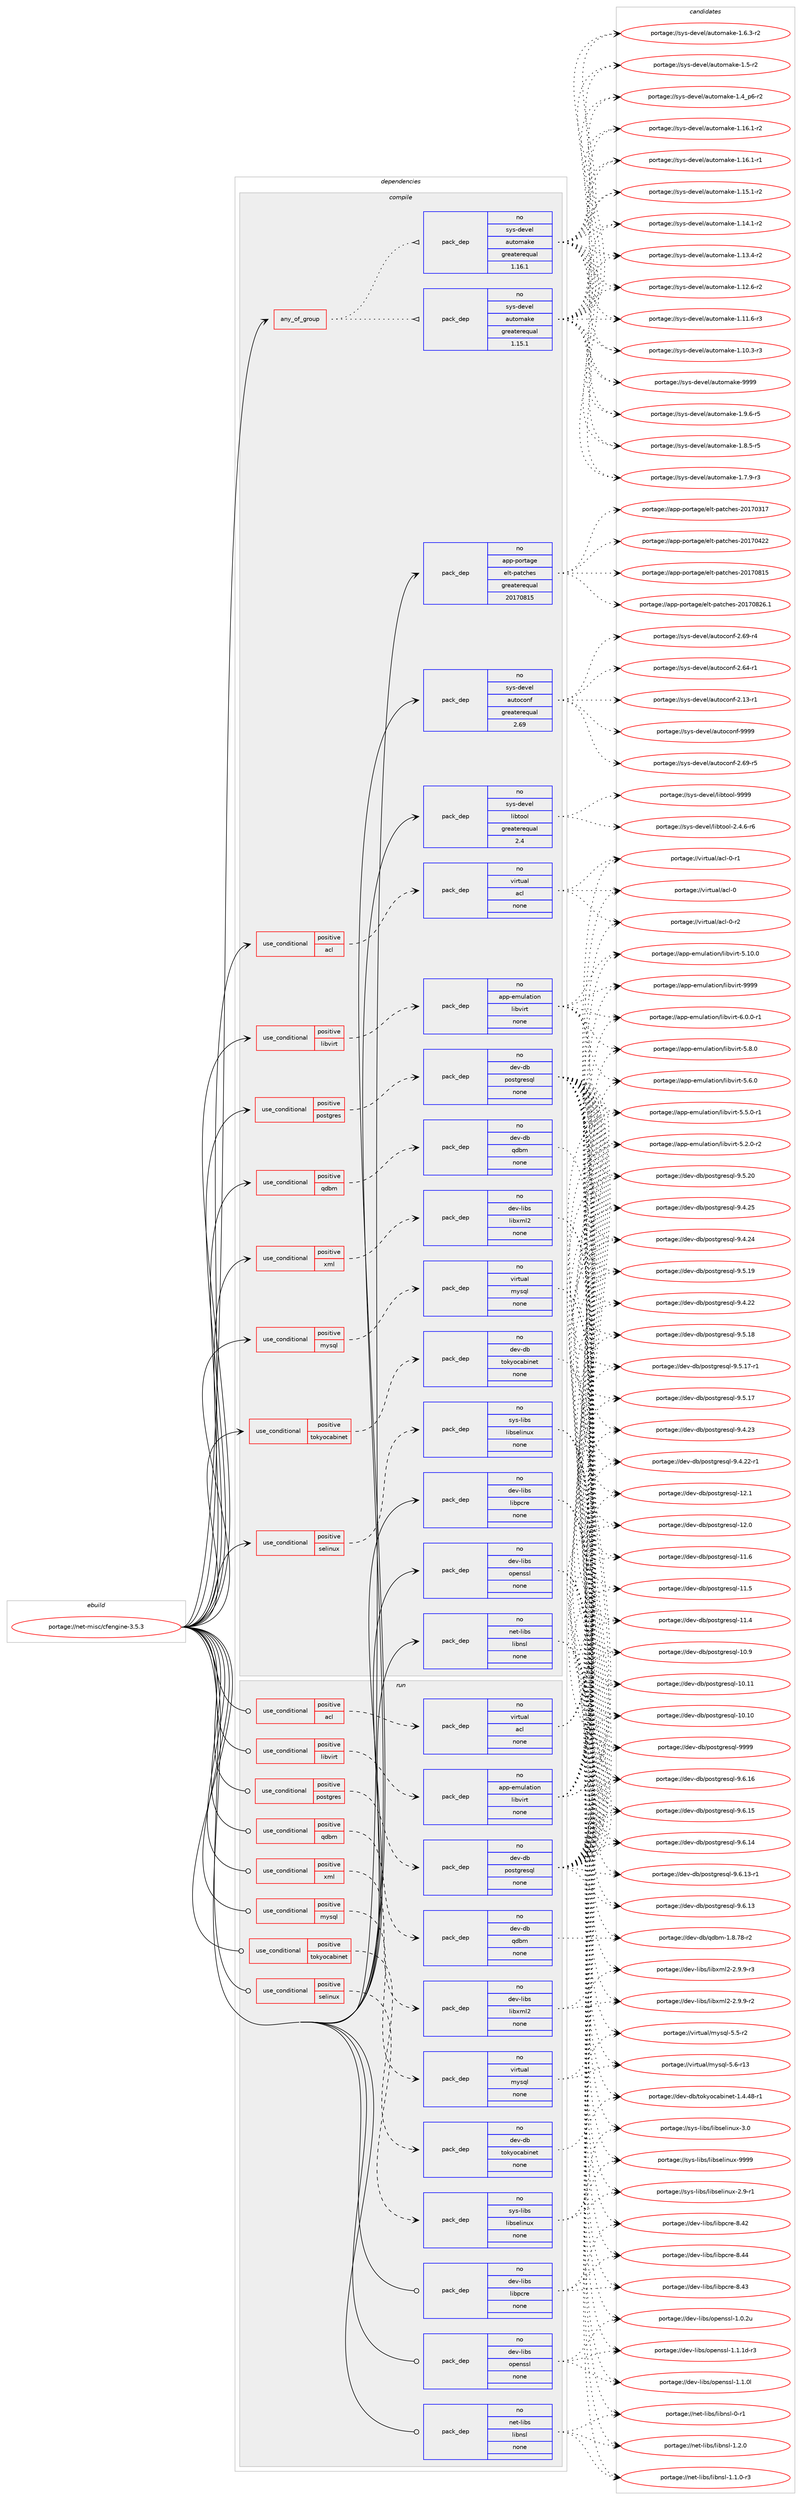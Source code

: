 digraph prolog {

# *************
# Graph options
# *************

newrank=true;
concentrate=true;
compound=true;
graph [rankdir=LR,fontname=Helvetica,fontsize=10,ranksep=1.5];#, ranksep=2.5, nodesep=0.2];
edge  [arrowhead=vee];
node  [fontname=Helvetica,fontsize=10];

# **********
# The ebuild
# **********

subgraph cluster_leftcol {
color=gray;
rank=same;
label=<<i>ebuild</i>>;
id [label="portage://net-misc/cfengine-3.5.3", color=red, width=4, href="../net-misc/cfengine-3.5.3.svg"];
}

# ****************
# The dependencies
# ****************

subgraph cluster_midcol {
color=gray;
label=<<i>dependencies</i>>;
subgraph cluster_compile {
fillcolor="#eeeeee";
style=filled;
label=<<i>compile</i>>;
subgraph any2000 {
dependency127201 [label=<<TABLE BORDER="0" CELLBORDER="1" CELLSPACING="0" CELLPADDING="4"><TR><TD CELLPADDING="10">any_of_group</TD></TR></TABLE>>, shape=none, color=red];subgraph pack98516 {
dependency127202 [label=<<TABLE BORDER="0" CELLBORDER="1" CELLSPACING="0" CELLPADDING="4" WIDTH="220"><TR><TD ROWSPAN="6" CELLPADDING="30">pack_dep</TD></TR><TR><TD WIDTH="110">no</TD></TR><TR><TD>sys-devel</TD></TR><TR><TD>automake</TD></TR><TR><TD>greaterequal</TD></TR><TR><TD>1.16.1</TD></TR></TABLE>>, shape=none, color=blue];
}
dependency127201:e -> dependency127202:w [weight=20,style="dotted",arrowhead="oinv"];
subgraph pack98517 {
dependency127203 [label=<<TABLE BORDER="0" CELLBORDER="1" CELLSPACING="0" CELLPADDING="4" WIDTH="220"><TR><TD ROWSPAN="6" CELLPADDING="30">pack_dep</TD></TR><TR><TD WIDTH="110">no</TD></TR><TR><TD>sys-devel</TD></TR><TR><TD>automake</TD></TR><TR><TD>greaterequal</TD></TR><TR><TD>1.15.1</TD></TR></TABLE>>, shape=none, color=blue];
}
dependency127201:e -> dependency127203:w [weight=20,style="dotted",arrowhead="oinv"];
}
id:e -> dependency127201:w [weight=20,style="solid",arrowhead="vee"];
subgraph cond26547 {
dependency127204 [label=<<TABLE BORDER="0" CELLBORDER="1" CELLSPACING="0" CELLPADDING="4"><TR><TD ROWSPAN="3" CELLPADDING="10">use_conditional</TD></TR><TR><TD>positive</TD></TR><TR><TD>acl</TD></TR></TABLE>>, shape=none, color=red];
subgraph pack98518 {
dependency127205 [label=<<TABLE BORDER="0" CELLBORDER="1" CELLSPACING="0" CELLPADDING="4" WIDTH="220"><TR><TD ROWSPAN="6" CELLPADDING="30">pack_dep</TD></TR><TR><TD WIDTH="110">no</TD></TR><TR><TD>virtual</TD></TR><TR><TD>acl</TD></TR><TR><TD>none</TD></TR><TR><TD></TD></TR></TABLE>>, shape=none, color=blue];
}
dependency127204:e -> dependency127205:w [weight=20,style="dashed",arrowhead="vee"];
}
id:e -> dependency127204:w [weight=20,style="solid",arrowhead="vee"];
subgraph cond26548 {
dependency127206 [label=<<TABLE BORDER="0" CELLBORDER="1" CELLSPACING="0" CELLPADDING="4"><TR><TD ROWSPAN="3" CELLPADDING="10">use_conditional</TD></TR><TR><TD>positive</TD></TR><TR><TD>libvirt</TD></TR></TABLE>>, shape=none, color=red];
subgraph pack98519 {
dependency127207 [label=<<TABLE BORDER="0" CELLBORDER="1" CELLSPACING="0" CELLPADDING="4" WIDTH="220"><TR><TD ROWSPAN="6" CELLPADDING="30">pack_dep</TD></TR><TR><TD WIDTH="110">no</TD></TR><TR><TD>app-emulation</TD></TR><TR><TD>libvirt</TD></TR><TR><TD>none</TD></TR><TR><TD></TD></TR></TABLE>>, shape=none, color=blue];
}
dependency127206:e -> dependency127207:w [weight=20,style="dashed",arrowhead="vee"];
}
id:e -> dependency127206:w [weight=20,style="solid",arrowhead="vee"];
subgraph cond26549 {
dependency127208 [label=<<TABLE BORDER="0" CELLBORDER="1" CELLSPACING="0" CELLPADDING="4"><TR><TD ROWSPAN="3" CELLPADDING="10">use_conditional</TD></TR><TR><TD>positive</TD></TR><TR><TD>mysql</TD></TR></TABLE>>, shape=none, color=red];
subgraph pack98520 {
dependency127209 [label=<<TABLE BORDER="0" CELLBORDER="1" CELLSPACING="0" CELLPADDING="4" WIDTH="220"><TR><TD ROWSPAN="6" CELLPADDING="30">pack_dep</TD></TR><TR><TD WIDTH="110">no</TD></TR><TR><TD>virtual</TD></TR><TR><TD>mysql</TD></TR><TR><TD>none</TD></TR><TR><TD></TD></TR></TABLE>>, shape=none, color=blue];
}
dependency127208:e -> dependency127209:w [weight=20,style="dashed",arrowhead="vee"];
}
id:e -> dependency127208:w [weight=20,style="solid",arrowhead="vee"];
subgraph cond26550 {
dependency127210 [label=<<TABLE BORDER="0" CELLBORDER="1" CELLSPACING="0" CELLPADDING="4"><TR><TD ROWSPAN="3" CELLPADDING="10">use_conditional</TD></TR><TR><TD>positive</TD></TR><TR><TD>postgres</TD></TR></TABLE>>, shape=none, color=red];
subgraph pack98521 {
dependency127211 [label=<<TABLE BORDER="0" CELLBORDER="1" CELLSPACING="0" CELLPADDING="4" WIDTH="220"><TR><TD ROWSPAN="6" CELLPADDING="30">pack_dep</TD></TR><TR><TD WIDTH="110">no</TD></TR><TR><TD>dev-db</TD></TR><TR><TD>postgresql</TD></TR><TR><TD>none</TD></TR><TR><TD></TD></TR></TABLE>>, shape=none, color=blue];
}
dependency127210:e -> dependency127211:w [weight=20,style="dashed",arrowhead="vee"];
}
id:e -> dependency127210:w [weight=20,style="solid",arrowhead="vee"];
subgraph cond26551 {
dependency127212 [label=<<TABLE BORDER="0" CELLBORDER="1" CELLSPACING="0" CELLPADDING="4"><TR><TD ROWSPAN="3" CELLPADDING="10">use_conditional</TD></TR><TR><TD>positive</TD></TR><TR><TD>qdbm</TD></TR></TABLE>>, shape=none, color=red];
subgraph pack98522 {
dependency127213 [label=<<TABLE BORDER="0" CELLBORDER="1" CELLSPACING="0" CELLPADDING="4" WIDTH="220"><TR><TD ROWSPAN="6" CELLPADDING="30">pack_dep</TD></TR><TR><TD WIDTH="110">no</TD></TR><TR><TD>dev-db</TD></TR><TR><TD>qdbm</TD></TR><TR><TD>none</TD></TR><TR><TD></TD></TR></TABLE>>, shape=none, color=blue];
}
dependency127212:e -> dependency127213:w [weight=20,style="dashed",arrowhead="vee"];
}
id:e -> dependency127212:w [weight=20,style="solid",arrowhead="vee"];
subgraph cond26552 {
dependency127214 [label=<<TABLE BORDER="0" CELLBORDER="1" CELLSPACING="0" CELLPADDING="4"><TR><TD ROWSPAN="3" CELLPADDING="10">use_conditional</TD></TR><TR><TD>positive</TD></TR><TR><TD>selinux</TD></TR></TABLE>>, shape=none, color=red];
subgraph pack98523 {
dependency127215 [label=<<TABLE BORDER="0" CELLBORDER="1" CELLSPACING="0" CELLPADDING="4" WIDTH="220"><TR><TD ROWSPAN="6" CELLPADDING="30">pack_dep</TD></TR><TR><TD WIDTH="110">no</TD></TR><TR><TD>sys-libs</TD></TR><TR><TD>libselinux</TD></TR><TR><TD>none</TD></TR><TR><TD></TD></TR></TABLE>>, shape=none, color=blue];
}
dependency127214:e -> dependency127215:w [weight=20,style="dashed",arrowhead="vee"];
}
id:e -> dependency127214:w [weight=20,style="solid",arrowhead="vee"];
subgraph cond26553 {
dependency127216 [label=<<TABLE BORDER="0" CELLBORDER="1" CELLSPACING="0" CELLPADDING="4"><TR><TD ROWSPAN="3" CELLPADDING="10">use_conditional</TD></TR><TR><TD>positive</TD></TR><TR><TD>tokyocabinet</TD></TR></TABLE>>, shape=none, color=red];
subgraph pack98524 {
dependency127217 [label=<<TABLE BORDER="0" CELLBORDER="1" CELLSPACING="0" CELLPADDING="4" WIDTH="220"><TR><TD ROWSPAN="6" CELLPADDING="30">pack_dep</TD></TR><TR><TD WIDTH="110">no</TD></TR><TR><TD>dev-db</TD></TR><TR><TD>tokyocabinet</TD></TR><TR><TD>none</TD></TR><TR><TD></TD></TR></TABLE>>, shape=none, color=blue];
}
dependency127216:e -> dependency127217:w [weight=20,style="dashed",arrowhead="vee"];
}
id:e -> dependency127216:w [weight=20,style="solid",arrowhead="vee"];
subgraph cond26554 {
dependency127218 [label=<<TABLE BORDER="0" CELLBORDER="1" CELLSPACING="0" CELLPADDING="4"><TR><TD ROWSPAN="3" CELLPADDING="10">use_conditional</TD></TR><TR><TD>positive</TD></TR><TR><TD>xml</TD></TR></TABLE>>, shape=none, color=red];
subgraph pack98525 {
dependency127219 [label=<<TABLE BORDER="0" CELLBORDER="1" CELLSPACING="0" CELLPADDING="4" WIDTH="220"><TR><TD ROWSPAN="6" CELLPADDING="30">pack_dep</TD></TR><TR><TD WIDTH="110">no</TD></TR><TR><TD>dev-libs</TD></TR><TR><TD>libxml2</TD></TR><TR><TD>none</TD></TR><TR><TD></TD></TR></TABLE>>, shape=none, color=blue];
}
dependency127218:e -> dependency127219:w [weight=20,style="dashed",arrowhead="vee"];
}
id:e -> dependency127218:w [weight=20,style="solid",arrowhead="vee"];
subgraph pack98526 {
dependency127220 [label=<<TABLE BORDER="0" CELLBORDER="1" CELLSPACING="0" CELLPADDING="4" WIDTH="220"><TR><TD ROWSPAN="6" CELLPADDING="30">pack_dep</TD></TR><TR><TD WIDTH="110">no</TD></TR><TR><TD>app-portage</TD></TR><TR><TD>elt-patches</TD></TR><TR><TD>greaterequal</TD></TR><TR><TD>20170815</TD></TR></TABLE>>, shape=none, color=blue];
}
id:e -> dependency127220:w [weight=20,style="solid",arrowhead="vee"];
subgraph pack98527 {
dependency127221 [label=<<TABLE BORDER="0" CELLBORDER="1" CELLSPACING="0" CELLPADDING="4" WIDTH="220"><TR><TD ROWSPAN="6" CELLPADDING="30">pack_dep</TD></TR><TR><TD WIDTH="110">no</TD></TR><TR><TD>dev-libs</TD></TR><TR><TD>libpcre</TD></TR><TR><TD>none</TD></TR><TR><TD></TD></TR></TABLE>>, shape=none, color=blue];
}
id:e -> dependency127221:w [weight=20,style="solid",arrowhead="vee"];
subgraph pack98528 {
dependency127222 [label=<<TABLE BORDER="0" CELLBORDER="1" CELLSPACING="0" CELLPADDING="4" WIDTH="220"><TR><TD ROWSPAN="6" CELLPADDING="30">pack_dep</TD></TR><TR><TD WIDTH="110">no</TD></TR><TR><TD>dev-libs</TD></TR><TR><TD>openssl</TD></TR><TR><TD>none</TD></TR><TR><TD></TD></TR></TABLE>>, shape=none, color=blue];
}
id:e -> dependency127222:w [weight=20,style="solid",arrowhead="vee"];
subgraph pack98529 {
dependency127223 [label=<<TABLE BORDER="0" CELLBORDER="1" CELLSPACING="0" CELLPADDING="4" WIDTH="220"><TR><TD ROWSPAN="6" CELLPADDING="30">pack_dep</TD></TR><TR><TD WIDTH="110">no</TD></TR><TR><TD>net-libs</TD></TR><TR><TD>libnsl</TD></TR><TR><TD>none</TD></TR><TR><TD></TD></TR></TABLE>>, shape=none, color=blue];
}
id:e -> dependency127223:w [weight=20,style="solid",arrowhead="vee"];
subgraph pack98530 {
dependency127224 [label=<<TABLE BORDER="0" CELLBORDER="1" CELLSPACING="0" CELLPADDING="4" WIDTH="220"><TR><TD ROWSPAN="6" CELLPADDING="30">pack_dep</TD></TR><TR><TD WIDTH="110">no</TD></TR><TR><TD>sys-devel</TD></TR><TR><TD>autoconf</TD></TR><TR><TD>greaterequal</TD></TR><TR><TD>2.69</TD></TR></TABLE>>, shape=none, color=blue];
}
id:e -> dependency127224:w [weight=20,style="solid",arrowhead="vee"];
subgraph pack98531 {
dependency127225 [label=<<TABLE BORDER="0" CELLBORDER="1" CELLSPACING="0" CELLPADDING="4" WIDTH="220"><TR><TD ROWSPAN="6" CELLPADDING="30">pack_dep</TD></TR><TR><TD WIDTH="110">no</TD></TR><TR><TD>sys-devel</TD></TR><TR><TD>libtool</TD></TR><TR><TD>greaterequal</TD></TR><TR><TD>2.4</TD></TR></TABLE>>, shape=none, color=blue];
}
id:e -> dependency127225:w [weight=20,style="solid",arrowhead="vee"];
}
subgraph cluster_compileandrun {
fillcolor="#eeeeee";
style=filled;
label=<<i>compile and run</i>>;
}
subgraph cluster_run {
fillcolor="#eeeeee";
style=filled;
label=<<i>run</i>>;
subgraph cond26555 {
dependency127226 [label=<<TABLE BORDER="0" CELLBORDER="1" CELLSPACING="0" CELLPADDING="4"><TR><TD ROWSPAN="3" CELLPADDING="10">use_conditional</TD></TR><TR><TD>positive</TD></TR><TR><TD>acl</TD></TR></TABLE>>, shape=none, color=red];
subgraph pack98532 {
dependency127227 [label=<<TABLE BORDER="0" CELLBORDER="1" CELLSPACING="0" CELLPADDING="4" WIDTH="220"><TR><TD ROWSPAN="6" CELLPADDING="30">pack_dep</TD></TR><TR><TD WIDTH="110">no</TD></TR><TR><TD>virtual</TD></TR><TR><TD>acl</TD></TR><TR><TD>none</TD></TR><TR><TD></TD></TR></TABLE>>, shape=none, color=blue];
}
dependency127226:e -> dependency127227:w [weight=20,style="dashed",arrowhead="vee"];
}
id:e -> dependency127226:w [weight=20,style="solid",arrowhead="odot"];
subgraph cond26556 {
dependency127228 [label=<<TABLE BORDER="0" CELLBORDER="1" CELLSPACING="0" CELLPADDING="4"><TR><TD ROWSPAN="3" CELLPADDING="10">use_conditional</TD></TR><TR><TD>positive</TD></TR><TR><TD>libvirt</TD></TR></TABLE>>, shape=none, color=red];
subgraph pack98533 {
dependency127229 [label=<<TABLE BORDER="0" CELLBORDER="1" CELLSPACING="0" CELLPADDING="4" WIDTH="220"><TR><TD ROWSPAN="6" CELLPADDING="30">pack_dep</TD></TR><TR><TD WIDTH="110">no</TD></TR><TR><TD>app-emulation</TD></TR><TR><TD>libvirt</TD></TR><TR><TD>none</TD></TR><TR><TD></TD></TR></TABLE>>, shape=none, color=blue];
}
dependency127228:e -> dependency127229:w [weight=20,style="dashed",arrowhead="vee"];
}
id:e -> dependency127228:w [weight=20,style="solid",arrowhead="odot"];
subgraph cond26557 {
dependency127230 [label=<<TABLE BORDER="0" CELLBORDER="1" CELLSPACING="0" CELLPADDING="4"><TR><TD ROWSPAN="3" CELLPADDING="10">use_conditional</TD></TR><TR><TD>positive</TD></TR><TR><TD>mysql</TD></TR></TABLE>>, shape=none, color=red];
subgraph pack98534 {
dependency127231 [label=<<TABLE BORDER="0" CELLBORDER="1" CELLSPACING="0" CELLPADDING="4" WIDTH="220"><TR><TD ROWSPAN="6" CELLPADDING="30">pack_dep</TD></TR><TR><TD WIDTH="110">no</TD></TR><TR><TD>virtual</TD></TR><TR><TD>mysql</TD></TR><TR><TD>none</TD></TR><TR><TD></TD></TR></TABLE>>, shape=none, color=blue];
}
dependency127230:e -> dependency127231:w [weight=20,style="dashed",arrowhead="vee"];
}
id:e -> dependency127230:w [weight=20,style="solid",arrowhead="odot"];
subgraph cond26558 {
dependency127232 [label=<<TABLE BORDER="0" CELLBORDER="1" CELLSPACING="0" CELLPADDING="4"><TR><TD ROWSPAN="3" CELLPADDING="10">use_conditional</TD></TR><TR><TD>positive</TD></TR><TR><TD>postgres</TD></TR></TABLE>>, shape=none, color=red];
subgraph pack98535 {
dependency127233 [label=<<TABLE BORDER="0" CELLBORDER="1" CELLSPACING="0" CELLPADDING="4" WIDTH="220"><TR><TD ROWSPAN="6" CELLPADDING="30">pack_dep</TD></TR><TR><TD WIDTH="110">no</TD></TR><TR><TD>dev-db</TD></TR><TR><TD>postgresql</TD></TR><TR><TD>none</TD></TR><TR><TD></TD></TR></TABLE>>, shape=none, color=blue];
}
dependency127232:e -> dependency127233:w [weight=20,style="dashed",arrowhead="vee"];
}
id:e -> dependency127232:w [weight=20,style="solid",arrowhead="odot"];
subgraph cond26559 {
dependency127234 [label=<<TABLE BORDER="0" CELLBORDER="1" CELLSPACING="0" CELLPADDING="4"><TR><TD ROWSPAN="3" CELLPADDING="10">use_conditional</TD></TR><TR><TD>positive</TD></TR><TR><TD>qdbm</TD></TR></TABLE>>, shape=none, color=red];
subgraph pack98536 {
dependency127235 [label=<<TABLE BORDER="0" CELLBORDER="1" CELLSPACING="0" CELLPADDING="4" WIDTH="220"><TR><TD ROWSPAN="6" CELLPADDING="30">pack_dep</TD></TR><TR><TD WIDTH="110">no</TD></TR><TR><TD>dev-db</TD></TR><TR><TD>qdbm</TD></TR><TR><TD>none</TD></TR><TR><TD></TD></TR></TABLE>>, shape=none, color=blue];
}
dependency127234:e -> dependency127235:w [weight=20,style="dashed",arrowhead="vee"];
}
id:e -> dependency127234:w [weight=20,style="solid",arrowhead="odot"];
subgraph cond26560 {
dependency127236 [label=<<TABLE BORDER="0" CELLBORDER="1" CELLSPACING="0" CELLPADDING="4"><TR><TD ROWSPAN="3" CELLPADDING="10">use_conditional</TD></TR><TR><TD>positive</TD></TR><TR><TD>selinux</TD></TR></TABLE>>, shape=none, color=red];
subgraph pack98537 {
dependency127237 [label=<<TABLE BORDER="0" CELLBORDER="1" CELLSPACING="0" CELLPADDING="4" WIDTH="220"><TR><TD ROWSPAN="6" CELLPADDING="30">pack_dep</TD></TR><TR><TD WIDTH="110">no</TD></TR><TR><TD>sys-libs</TD></TR><TR><TD>libselinux</TD></TR><TR><TD>none</TD></TR><TR><TD></TD></TR></TABLE>>, shape=none, color=blue];
}
dependency127236:e -> dependency127237:w [weight=20,style="dashed",arrowhead="vee"];
}
id:e -> dependency127236:w [weight=20,style="solid",arrowhead="odot"];
subgraph cond26561 {
dependency127238 [label=<<TABLE BORDER="0" CELLBORDER="1" CELLSPACING="0" CELLPADDING="4"><TR><TD ROWSPAN="3" CELLPADDING="10">use_conditional</TD></TR><TR><TD>positive</TD></TR><TR><TD>tokyocabinet</TD></TR></TABLE>>, shape=none, color=red];
subgraph pack98538 {
dependency127239 [label=<<TABLE BORDER="0" CELLBORDER="1" CELLSPACING="0" CELLPADDING="4" WIDTH="220"><TR><TD ROWSPAN="6" CELLPADDING="30">pack_dep</TD></TR><TR><TD WIDTH="110">no</TD></TR><TR><TD>dev-db</TD></TR><TR><TD>tokyocabinet</TD></TR><TR><TD>none</TD></TR><TR><TD></TD></TR></TABLE>>, shape=none, color=blue];
}
dependency127238:e -> dependency127239:w [weight=20,style="dashed",arrowhead="vee"];
}
id:e -> dependency127238:w [weight=20,style="solid",arrowhead="odot"];
subgraph cond26562 {
dependency127240 [label=<<TABLE BORDER="0" CELLBORDER="1" CELLSPACING="0" CELLPADDING="4"><TR><TD ROWSPAN="3" CELLPADDING="10">use_conditional</TD></TR><TR><TD>positive</TD></TR><TR><TD>xml</TD></TR></TABLE>>, shape=none, color=red];
subgraph pack98539 {
dependency127241 [label=<<TABLE BORDER="0" CELLBORDER="1" CELLSPACING="0" CELLPADDING="4" WIDTH="220"><TR><TD ROWSPAN="6" CELLPADDING="30">pack_dep</TD></TR><TR><TD WIDTH="110">no</TD></TR><TR><TD>dev-libs</TD></TR><TR><TD>libxml2</TD></TR><TR><TD>none</TD></TR><TR><TD></TD></TR></TABLE>>, shape=none, color=blue];
}
dependency127240:e -> dependency127241:w [weight=20,style="dashed",arrowhead="vee"];
}
id:e -> dependency127240:w [weight=20,style="solid",arrowhead="odot"];
subgraph pack98540 {
dependency127242 [label=<<TABLE BORDER="0" CELLBORDER="1" CELLSPACING="0" CELLPADDING="4" WIDTH="220"><TR><TD ROWSPAN="6" CELLPADDING="30">pack_dep</TD></TR><TR><TD WIDTH="110">no</TD></TR><TR><TD>dev-libs</TD></TR><TR><TD>libpcre</TD></TR><TR><TD>none</TD></TR><TR><TD></TD></TR></TABLE>>, shape=none, color=blue];
}
id:e -> dependency127242:w [weight=20,style="solid",arrowhead="odot"];
subgraph pack98541 {
dependency127243 [label=<<TABLE BORDER="0" CELLBORDER="1" CELLSPACING="0" CELLPADDING="4" WIDTH="220"><TR><TD ROWSPAN="6" CELLPADDING="30">pack_dep</TD></TR><TR><TD WIDTH="110">no</TD></TR><TR><TD>dev-libs</TD></TR><TR><TD>openssl</TD></TR><TR><TD>none</TD></TR><TR><TD></TD></TR></TABLE>>, shape=none, color=blue];
}
id:e -> dependency127243:w [weight=20,style="solid",arrowhead="odot"];
subgraph pack98542 {
dependency127244 [label=<<TABLE BORDER="0" CELLBORDER="1" CELLSPACING="0" CELLPADDING="4" WIDTH="220"><TR><TD ROWSPAN="6" CELLPADDING="30">pack_dep</TD></TR><TR><TD WIDTH="110">no</TD></TR><TR><TD>net-libs</TD></TR><TR><TD>libnsl</TD></TR><TR><TD>none</TD></TR><TR><TD></TD></TR></TABLE>>, shape=none, color=blue];
}
id:e -> dependency127244:w [weight=20,style="solid",arrowhead="odot"];
}
}

# **************
# The candidates
# **************

subgraph cluster_choices {
rank=same;
color=gray;
label=<<i>candidates</i>>;

subgraph choice98516 {
color=black;
nodesep=1;
choice115121115451001011181011084797117116111109971071014557575757 [label="portage://sys-devel/automake-9999", color=red, width=4,href="../sys-devel/automake-9999.svg"];
choice115121115451001011181011084797117116111109971071014549465746544511453 [label="portage://sys-devel/automake-1.9.6-r5", color=red, width=4,href="../sys-devel/automake-1.9.6-r5.svg"];
choice115121115451001011181011084797117116111109971071014549465646534511453 [label="portage://sys-devel/automake-1.8.5-r5", color=red, width=4,href="../sys-devel/automake-1.8.5-r5.svg"];
choice115121115451001011181011084797117116111109971071014549465546574511451 [label="portage://sys-devel/automake-1.7.9-r3", color=red, width=4,href="../sys-devel/automake-1.7.9-r3.svg"];
choice115121115451001011181011084797117116111109971071014549465446514511450 [label="portage://sys-devel/automake-1.6.3-r2", color=red, width=4,href="../sys-devel/automake-1.6.3-r2.svg"];
choice11512111545100101118101108479711711611110997107101454946534511450 [label="portage://sys-devel/automake-1.5-r2", color=red, width=4,href="../sys-devel/automake-1.5-r2.svg"];
choice115121115451001011181011084797117116111109971071014549465295112544511450 [label="portage://sys-devel/automake-1.4_p6-r2", color=red, width=4,href="../sys-devel/automake-1.4_p6-r2.svg"];
choice11512111545100101118101108479711711611110997107101454946495446494511450 [label="portage://sys-devel/automake-1.16.1-r2", color=red, width=4,href="../sys-devel/automake-1.16.1-r2.svg"];
choice11512111545100101118101108479711711611110997107101454946495446494511449 [label="portage://sys-devel/automake-1.16.1-r1", color=red, width=4,href="../sys-devel/automake-1.16.1-r1.svg"];
choice11512111545100101118101108479711711611110997107101454946495346494511450 [label="portage://sys-devel/automake-1.15.1-r2", color=red, width=4,href="../sys-devel/automake-1.15.1-r2.svg"];
choice11512111545100101118101108479711711611110997107101454946495246494511450 [label="portage://sys-devel/automake-1.14.1-r2", color=red, width=4,href="../sys-devel/automake-1.14.1-r2.svg"];
choice11512111545100101118101108479711711611110997107101454946495146524511450 [label="portage://sys-devel/automake-1.13.4-r2", color=red, width=4,href="../sys-devel/automake-1.13.4-r2.svg"];
choice11512111545100101118101108479711711611110997107101454946495046544511450 [label="portage://sys-devel/automake-1.12.6-r2", color=red, width=4,href="../sys-devel/automake-1.12.6-r2.svg"];
choice11512111545100101118101108479711711611110997107101454946494946544511451 [label="portage://sys-devel/automake-1.11.6-r3", color=red, width=4,href="../sys-devel/automake-1.11.6-r3.svg"];
choice11512111545100101118101108479711711611110997107101454946494846514511451 [label="portage://sys-devel/automake-1.10.3-r3", color=red, width=4,href="../sys-devel/automake-1.10.3-r3.svg"];
dependency127202:e -> choice115121115451001011181011084797117116111109971071014557575757:w [style=dotted,weight="100"];
dependency127202:e -> choice115121115451001011181011084797117116111109971071014549465746544511453:w [style=dotted,weight="100"];
dependency127202:e -> choice115121115451001011181011084797117116111109971071014549465646534511453:w [style=dotted,weight="100"];
dependency127202:e -> choice115121115451001011181011084797117116111109971071014549465546574511451:w [style=dotted,weight="100"];
dependency127202:e -> choice115121115451001011181011084797117116111109971071014549465446514511450:w [style=dotted,weight="100"];
dependency127202:e -> choice11512111545100101118101108479711711611110997107101454946534511450:w [style=dotted,weight="100"];
dependency127202:e -> choice115121115451001011181011084797117116111109971071014549465295112544511450:w [style=dotted,weight="100"];
dependency127202:e -> choice11512111545100101118101108479711711611110997107101454946495446494511450:w [style=dotted,weight="100"];
dependency127202:e -> choice11512111545100101118101108479711711611110997107101454946495446494511449:w [style=dotted,weight="100"];
dependency127202:e -> choice11512111545100101118101108479711711611110997107101454946495346494511450:w [style=dotted,weight="100"];
dependency127202:e -> choice11512111545100101118101108479711711611110997107101454946495246494511450:w [style=dotted,weight="100"];
dependency127202:e -> choice11512111545100101118101108479711711611110997107101454946495146524511450:w [style=dotted,weight="100"];
dependency127202:e -> choice11512111545100101118101108479711711611110997107101454946495046544511450:w [style=dotted,weight="100"];
dependency127202:e -> choice11512111545100101118101108479711711611110997107101454946494946544511451:w [style=dotted,weight="100"];
dependency127202:e -> choice11512111545100101118101108479711711611110997107101454946494846514511451:w [style=dotted,weight="100"];
}
subgraph choice98517 {
color=black;
nodesep=1;
choice115121115451001011181011084797117116111109971071014557575757 [label="portage://sys-devel/automake-9999", color=red, width=4,href="../sys-devel/automake-9999.svg"];
choice115121115451001011181011084797117116111109971071014549465746544511453 [label="portage://sys-devel/automake-1.9.6-r5", color=red, width=4,href="../sys-devel/automake-1.9.6-r5.svg"];
choice115121115451001011181011084797117116111109971071014549465646534511453 [label="portage://sys-devel/automake-1.8.5-r5", color=red, width=4,href="../sys-devel/automake-1.8.5-r5.svg"];
choice115121115451001011181011084797117116111109971071014549465546574511451 [label="portage://sys-devel/automake-1.7.9-r3", color=red, width=4,href="../sys-devel/automake-1.7.9-r3.svg"];
choice115121115451001011181011084797117116111109971071014549465446514511450 [label="portage://sys-devel/automake-1.6.3-r2", color=red, width=4,href="../sys-devel/automake-1.6.3-r2.svg"];
choice11512111545100101118101108479711711611110997107101454946534511450 [label="portage://sys-devel/automake-1.5-r2", color=red, width=4,href="../sys-devel/automake-1.5-r2.svg"];
choice115121115451001011181011084797117116111109971071014549465295112544511450 [label="portage://sys-devel/automake-1.4_p6-r2", color=red, width=4,href="../sys-devel/automake-1.4_p6-r2.svg"];
choice11512111545100101118101108479711711611110997107101454946495446494511450 [label="portage://sys-devel/automake-1.16.1-r2", color=red, width=4,href="../sys-devel/automake-1.16.1-r2.svg"];
choice11512111545100101118101108479711711611110997107101454946495446494511449 [label="portage://sys-devel/automake-1.16.1-r1", color=red, width=4,href="../sys-devel/automake-1.16.1-r1.svg"];
choice11512111545100101118101108479711711611110997107101454946495346494511450 [label="portage://sys-devel/automake-1.15.1-r2", color=red, width=4,href="../sys-devel/automake-1.15.1-r2.svg"];
choice11512111545100101118101108479711711611110997107101454946495246494511450 [label="portage://sys-devel/automake-1.14.1-r2", color=red, width=4,href="../sys-devel/automake-1.14.1-r2.svg"];
choice11512111545100101118101108479711711611110997107101454946495146524511450 [label="portage://sys-devel/automake-1.13.4-r2", color=red, width=4,href="../sys-devel/automake-1.13.4-r2.svg"];
choice11512111545100101118101108479711711611110997107101454946495046544511450 [label="portage://sys-devel/automake-1.12.6-r2", color=red, width=4,href="../sys-devel/automake-1.12.6-r2.svg"];
choice11512111545100101118101108479711711611110997107101454946494946544511451 [label="portage://sys-devel/automake-1.11.6-r3", color=red, width=4,href="../sys-devel/automake-1.11.6-r3.svg"];
choice11512111545100101118101108479711711611110997107101454946494846514511451 [label="portage://sys-devel/automake-1.10.3-r3", color=red, width=4,href="../sys-devel/automake-1.10.3-r3.svg"];
dependency127203:e -> choice115121115451001011181011084797117116111109971071014557575757:w [style=dotted,weight="100"];
dependency127203:e -> choice115121115451001011181011084797117116111109971071014549465746544511453:w [style=dotted,weight="100"];
dependency127203:e -> choice115121115451001011181011084797117116111109971071014549465646534511453:w [style=dotted,weight="100"];
dependency127203:e -> choice115121115451001011181011084797117116111109971071014549465546574511451:w [style=dotted,weight="100"];
dependency127203:e -> choice115121115451001011181011084797117116111109971071014549465446514511450:w [style=dotted,weight="100"];
dependency127203:e -> choice11512111545100101118101108479711711611110997107101454946534511450:w [style=dotted,weight="100"];
dependency127203:e -> choice115121115451001011181011084797117116111109971071014549465295112544511450:w [style=dotted,weight="100"];
dependency127203:e -> choice11512111545100101118101108479711711611110997107101454946495446494511450:w [style=dotted,weight="100"];
dependency127203:e -> choice11512111545100101118101108479711711611110997107101454946495446494511449:w [style=dotted,weight="100"];
dependency127203:e -> choice11512111545100101118101108479711711611110997107101454946495346494511450:w [style=dotted,weight="100"];
dependency127203:e -> choice11512111545100101118101108479711711611110997107101454946495246494511450:w [style=dotted,weight="100"];
dependency127203:e -> choice11512111545100101118101108479711711611110997107101454946495146524511450:w [style=dotted,weight="100"];
dependency127203:e -> choice11512111545100101118101108479711711611110997107101454946495046544511450:w [style=dotted,weight="100"];
dependency127203:e -> choice11512111545100101118101108479711711611110997107101454946494946544511451:w [style=dotted,weight="100"];
dependency127203:e -> choice11512111545100101118101108479711711611110997107101454946494846514511451:w [style=dotted,weight="100"];
}
subgraph choice98518 {
color=black;
nodesep=1;
choice1181051141161179710847979910845484511450 [label="portage://virtual/acl-0-r2", color=red, width=4,href="../virtual/acl-0-r2.svg"];
choice1181051141161179710847979910845484511449 [label="portage://virtual/acl-0-r1", color=red, width=4,href="../virtual/acl-0-r1.svg"];
choice118105114116117971084797991084548 [label="portage://virtual/acl-0", color=red, width=4,href="../virtual/acl-0.svg"];
dependency127205:e -> choice1181051141161179710847979910845484511450:w [style=dotted,weight="100"];
dependency127205:e -> choice1181051141161179710847979910845484511449:w [style=dotted,weight="100"];
dependency127205:e -> choice118105114116117971084797991084548:w [style=dotted,weight="100"];
}
subgraph choice98519 {
color=black;
nodesep=1;
choice97112112451011091171089711610511111047108105981181051141164557575757 [label="portage://app-emulation/libvirt-9999", color=red, width=4,href="../app-emulation/libvirt-9999.svg"];
choice97112112451011091171089711610511111047108105981181051141164554464846484511449 [label="portage://app-emulation/libvirt-6.0.0-r1", color=red, width=4,href="../app-emulation/libvirt-6.0.0-r1.svg"];
choice9711211245101109117108971161051111104710810598118105114116455346564648 [label="portage://app-emulation/libvirt-5.8.0", color=red, width=4,href="../app-emulation/libvirt-5.8.0.svg"];
choice9711211245101109117108971161051111104710810598118105114116455346544648 [label="portage://app-emulation/libvirt-5.6.0", color=red, width=4,href="../app-emulation/libvirt-5.6.0.svg"];
choice97112112451011091171089711610511111047108105981181051141164553465346484511449 [label="portage://app-emulation/libvirt-5.5.0-r1", color=red, width=4,href="../app-emulation/libvirt-5.5.0-r1.svg"];
choice97112112451011091171089711610511111047108105981181051141164553465046484511450 [label="portage://app-emulation/libvirt-5.2.0-r2", color=red, width=4,href="../app-emulation/libvirt-5.2.0-r2.svg"];
choice971121124510110911710897116105111110471081059811810511411645534649484648 [label="portage://app-emulation/libvirt-5.10.0", color=red, width=4,href="../app-emulation/libvirt-5.10.0.svg"];
dependency127207:e -> choice97112112451011091171089711610511111047108105981181051141164557575757:w [style=dotted,weight="100"];
dependency127207:e -> choice97112112451011091171089711610511111047108105981181051141164554464846484511449:w [style=dotted,weight="100"];
dependency127207:e -> choice9711211245101109117108971161051111104710810598118105114116455346564648:w [style=dotted,weight="100"];
dependency127207:e -> choice9711211245101109117108971161051111104710810598118105114116455346544648:w [style=dotted,weight="100"];
dependency127207:e -> choice97112112451011091171089711610511111047108105981181051141164553465346484511449:w [style=dotted,weight="100"];
dependency127207:e -> choice97112112451011091171089711610511111047108105981181051141164553465046484511450:w [style=dotted,weight="100"];
dependency127207:e -> choice971121124510110911710897116105111110471081059811810511411645534649484648:w [style=dotted,weight="100"];
}
subgraph choice98520 {
color=black;
nodesep=1;
choice118105114116117971084710912111511310845534654451144951 [label="portage://virtual/mysql-5.6-r13", color=red, width=4,href="../virtual/mysql-5.6-r13.svg"];
choice1181051141161179710847109121115113108455346534511450 [label="portage://virtual/mysql-5.5-r2", color=red, width=4,href="../virtual/mysql-5.5-r2.svg"];
dependency127209:e -> choice118105114116117971084710912111511310845534654451144951:w [style=dotted,weight="100"];
dependency127209:e -> choice1181051141161179710847109121115113108455346534511450:w [style=dotted,weight="100"];
}
subgraph choice98521 {
color=black;
nodesep=1;
choice1001011184510098471121111151161031141011151131084557575757 [label="portage://dev-db/postgresql-9999", color=red, width=4,href="../dev-db/postgresql-9999.svg"];
choice10010111845100984711211111511610311410111511310845574654464954 [label="portage://dev-db/postgresql-9.6.16", color=red, width=4,href="../dev-db/postgresql-9.6.16.svg"];
choice10010111845100984711211111511610311410111511310845574654464953 [label="portage://dev-db/postgresql-9.6.15", color=red, width=4,href="../dev-db/postgresql-9.6.15.svg"];
choice10010111845100984711211111511610311410111511310845574654464952 [label="portage://dev-db/postgresql-9.6.14", color=red, width=4,href="../dev-db/postgresql-9.6.14.svg"];
choice100101118451009847112111115116103114101115113108455746544649514511449 [label="portage://dev-db/postgresql-9.6.13-r1", color=red, width=4,href="../dev-db/postgresql-9.6.13-r1.svg"];
choice10010111845100984711211111511610311410111511310845574654464951 [label="portage://dev-db/postgresql-9.6.13", color=red, width=4,href="../dev-db/postgresql-9.6.13.svg"];
choice10010111845100984711211111511610311410111511310845574653465048 [label="portage://dev-db/postgresql-9.5.20", color=red, width=4,href="../dev-db/postgresql-9.5.20.svg"];
choice10010111845100984711211111511610311410111511310845574653464957 [label="portage://dev-db/postgresql-9.5.19", color=red, width=4,href="../dev-db/postgresql-9.5.19.svg"];
choice10010111845100984711211111511610311410111511310845574653464956 [label="portage://dev-db/postgresql-9.5.18", color=red, width=4,href="../dev-db/postgresql-9.5.18.svg"];
choice100101118451009847112111115116103114101115113108455746534649554511449 [label="portage://dev-db/postgresql-9.5.17-r1", color=red, width=4,href="../dev-db/postgresql-9.5.17-r1.svg"];
choice10010111845100984711211111511610311410111511310845574653464955 [label="portage://dev-db/postgresql-9.5.17", color=red, width=4,href="../dev-db/postgresql-9.5.17.svg"];
choice10010111845100984711211111511610311410111511310845574652465053 [label="portage://dev-db/postgresql-9.4.25", color=red, width=4,href="../dev-db/postgresql-9.4.25.svg"];
choice10010111845100984711211111511610311410111511310845574652465052 [label="portage://dev-db/postgresql-9.4.24", color=red, width=4,href="../dev-db/postgresql-9.4.24.svg"];
choice10010111845100984711211111511610311410111511310845574652465051 [label="portage://dev-db/postgresql-9.4.23", color=red, width=4,href="../dev-db/postgresql-9.4.23.svg"];
choice100101118451009847112111115116103114101115113108455746524650504511449 [label="portage://dev-db/postgresql-9.4.22-r1", color=red, width=4,href="../dev-db/postgresql-9.4.22-r1.svg"];
choice10010111845100984711211111511610311410111511310845574652465050 [label="portage://dev-db/postgresql-9.4.22", color=red, width=4,href="../dev-db/postgresql-9.4.22.svg"];
choice1001011184510098471121111151161031141011151131084549504649 [label="portage://dev-db/postgresql-12.1", color=red, width=4,href="../dev-db/postgresql-12.1.svg"];
choice1001011184510098471121111151161031141011151131084549504648 [label="portage://dev-db/postgresql-12.0", color=red, width=4,href="../dev-db/postgresql-12.0.svg"];
choice1001011184510098471121111151161031141011151131084549494654 [label="portage://dev-db/postgresql-11.6", color=red, width=4,href="../dev-db/postgresql-11.6.svg"];
choice1001011184510098471121111151161031141011151131084549494653 [label="portage://dev-db/postgresql-11.5", color=red, width=4,href="../dev-db/postgresql-11.5.svg"];
choice1001011184510098471121111151161031141011151131084549494652 [label="portage://dev-db/postgresql-11.4", color=red, width=4,href="../dev-db/postgresql-11.4.svg"];
choice1001011184510098471121111151161031141011151131084549484657 [label="portage://dev-db/postgresql-10.9", color=red, width=4,href="../dev-db/postgresql-10.9.svg"];
choice100101118451009847112111115116103114101115113108454948464949 [label="portage://dev-db/postgresql-10.11", color=red, width=4,href="../dev-db/postgresql-10.11.svg"];
choice100101118451009847112111115116103114101115113108454948464948 [label="portage://dev-db/postgresql-10.10", color=red, width=4,href="../dev-db/postgresql-10.10.svg"];
dependency127211:e -> choice1001011184510098471121111151161031141011151131084557575757:w [style=dotted,weight="100"];
dependency127211:e -> choice10010111845100984711211111511610311410111511310845574654464954:w [style=dotted,weight="100"];
dependency127211:e -> choice10010111845100984711211111511610311410111511310845574654464953:w [style=dotted,weight="100"];
dependency127211:e -> choice10010111845100984711211111511610311410111511310845574654464952:w [style=dotted,weight="100"];
dependency127211:e -> choice100101118451009847112111115116103114101115113108455746544649514511449:w [style=dotted,weight="100"];
dependency127211:e -> choice10010111845100984711211111511610311410111511310845574654464951:w [style=dotted,weight="100"];
dependency127211:e -> choice10010111845100984711211111511610311410111511310845574653465048:w [style=dotted,weight="100"];
dependency127211:e -> choice10010111845100984711211111511610311410111511310845574653464957:w [style=dotted,weight="100"];
dependency127211:e -> choice10010111845100984711211111511610311410111511310845574653464956:w [style=dotted,weight="100"];
dependency127211:e -> choice100101118451009847112111115116103114101115113108455746534649554511449:w [style=dotted,weight="100"];
dependency127211:e -> choice10010111845100984711211111511610311410111511310845574653464955:w [style=dotted,weight="100"];
dependency127211:e -> choice10010111845100984711211111511610311410111511310845574652465053:w [style=dotted,weight="100"];
dependency127211:e -> choice10010111845100984711211111511610311410111511310845574652465052:w [style=dotted,weight="100"];
dependency127211:e -> choice10010111845100984711211111511610311410111511310845574652465051:w [style=dotted,weight="100"];
dependency127211:e -> choice100101118451009847112111115116103114101115113108455746524650504511449:w [style=dotted,weight="100"];
dependency127211:e -> choice10010111845100984711211111511610311410111511310845574652465050:w [style=dotted,weight="100"];
dependency127211:e -> choice1001011184510098471121111151161031141011151131084549504649:w [style=dotted,weight="100"];
dependency127211:e -> choice1001011184510098471121111151161031141011151131084549504648:w [style=dotted,weight="100"];
dependency127211:e -> choice1001011184510098471121111151161031141011151131084549494654:w [style=dotted,weight="100"];
dependency127211:e -> choice1001011184510098471121111151161031141011151131084549494653:w [style=dotted,weight="100"];
dependency127211:e -> choice1001011184510098471121111151161031141011151131084549494652:w [style=dotted,weight="100"];
dependency127211:e -> choice1001011184510098471121111151161031141011151131084549484657:w [style=dotted,weight="100"];
dependency127211:e -> choice100101118451009847112111115116103114101115113108454948464949:w [style=dotted,weight="100"];
dependency127211:e -> choice100101118451009847112111115116103114101115113108454948464948:w [style=dotted,weight="100"];
}
subgraph choice98522 {
color=black;
nodesep=1;
choice10010111845100984711310098109454946564655564511450 [label="portage://dev-db/qdbm-1.8.78-r2", color=red, width=4,href="../dev-db/qdbm-1.8.78-r2.svg"];
dependency127213:e -> choice10010111845100984711310098109454946564655564511450:w [style=dotted,weight="100"];
}
subgraph choice98523 {
color=black;
nodesep=1;
choice115121115451081059811547108105981151011081051101171204557575757 [label="portage://sys-libs/libselinux-9999", color=red, width=4,href="../sys-libs/libselinux-9999.svg"];
choice1151211154510810598115471081059811510110810511011712045514648 [label="portage://sys-libs/libselinux-3.0", color=red, width=4,href="../sys-libs/libselinux-3.0.svg"];
choice11512111545108105981154710810598115101108105110117120455046574511449 [label="portage://sys-libs/libselinux-2.9-r1", color=red, width=4,href="../sys-libs/libselinux-2.9-r1.svg"];
dependency127215:e -> choice115121115451081059811547108105981151011081051101171204557575757:w [style=dotted,weight="100"];
dependency127215:e -> choice1151211154510810598115471081059811510110810511011712045514648:w [style=dotted,weight="100"];
dependency127215:e -> choice11512111545108105981154710810598115101108105110117120455046574511449:w [style=dotted,weight="100"];
}
subgraph choice98524 {
color=black;
nodesep=1;
choice100101118451009847116111107121111999798105110101116454946524652564511449 [label="portage://dev-db/tokyocabinet-1.4.48-r1", color=red, width=4,href="../dev-db/tokyocabinet-1.4.48-r1.svg"];
dependency127217:e -> choice100101118451009847116111107121111999798105110101116454946524652564511449:w [style=dotted,weight="100"];
}
subgraph choice98525 {
color=black;
nodesep=1;
choice10010111845108105981154710810598120109108504550465746574511451 [label="portage://dev-libs/libxml2-2.9.9-r3", color=red, width=4,href="../dev-libs/libxml2-2.9.9-r3.svg"];
choice10010111845108105981154710810598120109108504550465746574511450 [label="portage://dev-libs/libxml2-2.9.9-r2", color=red, width=4,href="../dev-libs/libxml2-2.9.9-r2.svg"];
dependency127219:e -> choice10010111845108105981154710810598120109108504550465746574511451:w [style=dotted,weight="100"];
dependency127219:e -> choice10010111845108105981154710810598120109108504550465746574511450:w [style=dotted,weight="100"];
}
subgraph choice98526 {
color=black;
nodesep=1;
choice971121124511211111411697103101471011081164511297116991041011154550484955485650544649 [label="portage://app-portage/elt-patches-20170826.1", color=red, width=4,href="../app-portage/elt-patches-20170826.1.svg"];
choice97112112451121111141169710310147101108116451129711699104101115455048495548564953 [label="portage://app-portage/elt-patches-20170815", color=red, width=4,href="../app-portage/elt-patches-20170815.svg"];
choice97112112451121111141169710310147101108116451129711699104101115455048495548525050 [label="portage://app-portage/elt-patches-20170422", color=red, width=4,href="../app-portage/elt-patches-20170422.svg"];
choice97112112451121111141169710310147101108116451129711699104101115455048495548514955 [label="portage://app-portage/elt-patches-20170317", color=red, width=4,href="../app-portage/elt-patches-20170317.svg"];
dependency127220:e -> choice971121124511211111411697103101471011081164511297116991041011154550484955485650544649:w [style=dotted,weight="100"];
dependency127220:e -> choice97112112451121111141169710310147101108116451129711699104101115455048495548564953:w [style=dotted,weight="100"];
dependency127220:e -> choice97112112451121111141169710310147101108116451129711699104101115455048495548525050:w [style=dotted,weight="100"];
dependency127220:e -> choice97112112451121111141169710310147101108116451129711699104101115455048495548514955:w [style=dotted,weight="100"];
}
subgraph choice98527 {
color=black;
nodesep=1;
choice10010111845108105981154710810598112991141014556465252 [label="portage://dev-libs/libpcre-8.44", color=red, width=4,href="../dev-libs/libpcre-8.44.svg"];
choice10010111845108105981154710810598112991141014556465251 [label="portage://dev-libs/libpcre-8.43", color=red, width=4,href="../dev-libs/libpcre-8.43.svg"];
choice10010111845108105981154710810598112991141014556465250 [label="portage://dev-libs/libpcre-8.42", color=red, width=4,href="../dev-libs/libpcre-8.42.svg"];
dependency127221:e -> choice10010111845108105981154710810598112991141014556465252:w [style=dotted,weight="100"];
dependency127221:e -> choice10010111845108105981154710810598112991141014556465251:w [style=dotted,weight="100"];
dependency127221:e -> choice10010111845108105981154710810598112991141014556465250:w [style=dotted,weight="100"];
}
subgraph choice98528 {
color=black;
nodesep=1;
choice1001011184510810598115471111121011101151151084549464946491004511451 [label="portage://dev-libs/openssl-1.1.1d-r3", color=red, width=4,href="../dev-libs/openssl-1.1.1d-r3.svg"];
choice100101118451081059811547111112101110115115108454946494648108 [label="portage://dev-libs/openssl-1.1.0l", color=red, width=4,href="../dev-libs/openssl-1.1.0l.svg"];
choice100101118451081059811547111112101110115115108454946484650117 [label="portage://dev-libs/openssl-1.0.2u", color=red, width=4,href="../dev-libs/openssl-1.0.2u.svg"];
dependency127222:e -> choice1001011184510810598115471111121011101151151084549464946491004511451:w [style=dotted,weight="100"];
dependency127222:e -> choice100101118451081059811547111112101110115115108454946494648108:w [style=dotted,weight="100"];
dependency127222:e -> choice100101118451081059811547111112101110115115108454946484650117:w [style=dotted,weight="100"];
}
subgraph choice98529 {
color=black;
nodesep=1;
choice11010111645108105981154710810598110115108454946504648 [label="portage://net-libs/libnsl-1.2.0", color=red, width=4,href="../net-libs/libnsl-1.2.0.svg"];
choice110101116451081059811547108105981101151084549464946484511451 [label="portage://net-libs/libnsl-1.1.0-r3", color=red, width=4,href="../net-libs/libnsl-1.1.0-r3.svg"];
choice1101011164510810598115471081059811011510845484511449 [label="portage://net-libs/libnsl-0-r1", color=red, width=4,href="../net-libs/libnsl-0-r1.svg"];
dependency127223:e -> choice11010111645108105981154710810598110115108454946504648:w [style=dotted,weight="100"];
dependency127223:e -> choice110101116451081059811547108105981101151084549464946484511451:w [style=dotted,weight="100"];
dependency127223:e -> choice1101011164510810598115471081059811011510845484511449:w [style=dotted,weight="100"];
}
subgraph choice98530 {
color=black;
nodesep=1;
choice115121115451001011181011084797117116111991111101024557575757 [label="portage://sys-devel/autoconf-9999", color=red, width=4,href="../sys-devel/autoconf-9999.svg"];
choice1151211154510010111810110847971171161119911111010245504654574511453 [label="portage://sys-devel/autoconf-2.69-r5", color=red, width=4,href="../sys-devel/autoconf-2.69-r5.svg"];
choice1151211154510010111810110847971171161119911111010245504654574511452 [label="portage://sys-devel/autoconf-2.69-r4", color=red, width=4,href="../sys-devel/autoconf-2.69-r4.svg"];
choice1151211154510010111810110847971171161119911111010245504654524511449 [label="portage://sys-devel/autoconf-2.64-r1", color=red, width=4,href="../sys-devel/autoconf-2.64-r1.svg"];
choice1151211154510010111810110847971171161119911111010245504649514511449 [label="portage://sys-devel/autoconf-2.13-r1", color=red, width=4,href="../sys-devel/autoconf-2.13-r1.svg"];
dependency127224:e -> choice115121115451001011181011084797117116111991111101024557575757:w [style=dotted,weight="100"];
dependency127224:e -> choice1151211154510010111810110847971171161119911111010245504654574511453:w [style=dotted,weight="100"];
dependency127224:e -> choice1151211154510010111810110847971171161119911111010245504654574511452:w [style=dotted,weight="100"];
dependency127224:e -> choice1151211154510010111810110847971171161119911111010245504654524511449:w [style=dotted,weight="100"];
dependency127224:e -> choice1151211154510010111810110847971171161119911111010245504649514511449:w [style=dotted,weight="100"];
}
subgraph choice98531 {
color=black;
nodesep=1;
choice1151211154510010111810110847108105981161111111084557575757 [label="portage://sys-devel/libtool-9999", color=red, width=4,href="../sys-devel/libtool-9999.svg"];
choice1151211154510010111810110847108105981161111111084550465246544511454 [label="portage://sys-devel/libtool-2.4.6-r6", color=red, width=4,href="../sys-devel/libtool-2.4.6-r6.svg"];
dependency127225:e -> choice1151211154510010111810110847108105981161111111084557575757:w [style=dotted,weight="100"];
dependency127225:e -> choice1151211154510010111810110847108105981161111111084550465246544511454:w [style=dotted,weight="100"];
}
subgraph choice98532 {
color=black;
nodesep=1;
choice1181051141161179710847979910845484511450 [label="portage://virtual/acl-0-r2", color=red, width=4,href="../virtual/acl-0-r2.svg"];
choice1181051141161179710847979910845484511449 [label="portage://virtual/acl-0-r1", color=red, width=4,href="../virtual/acl-0-r1.svg"];
choice118105114116117971084797991084548 [label="portage://virtual/acl-0", color=red, width=4,href="../virtual/acl-0.svg"];
dependency127227:e -> choice1181051141161179710847979910845484511450:w [style=dotted,weight="100"];
dependency127227:e -> choice1181051141161179710847979910845484511449:w [style=dotted,weight="100"];
dependency127227:e -> choice118105114116117971084797991084548:w [style=dotted,weight="100"];
}
subgraph choice98533 {
color=black;
nodesep=1;
choice97112112451011091171089711610511111047108105981181051141164557575757 [label="portage://app-emulation/libvirt-9999", color=red, width=4,href="../app-emulation/libvirt-9999.svg"];
choice97112112451011091171089711610511111047108105981181051141164554464846484511449 [label="portage://app-emulation/libvirt-6.0.0-r1", color=red, width=4,href="../app-emulation/libvirt-6.0.0-r1.svg"];
choice9711211245101109117108971161051111104710810598118105114116455346564648 [label="portage://app-emulation/libvirt-5.8.0", color=red, width=4,href="../app-emulation/libvirt-5.8.0.svg"];
choice9711211245101109117108971161051111104710810598118105114116455346544648 [label="portage://app-emulation/libvirt-5.6.0", color=red, width=4,href="../app-emulation/libvirt-5.6.0.svg"];
choice97112112451011091171089711610511111047108105981181051141164553465346484511449 [label="portage://app-emulation/libvirt-5.5.0-r1", color=red, width=4,href="../app-emulation/libvirt-5.5.0-r1.svg"];
choice97112112451011091171089711610511111047108105981181051141164553465046484511450 [label="portage://app-emulation/libvirt-5.2.0-r2", color=red, width=4,href="../app-emulation/libvirt-5.2.0-r2.svg"];
choice971121124510110911710897116105111110471081059811810511411645534649484648 [label="portage://app-emulation/libvirt-5.10.0", color=red, width=4,href="../app-emulation/libvirt-5.10.0.svg"];
dependency127229:e -> choice97112112451011091171089711610511111047108105981181051141164557575757:w [style=dotted,weight="100"];
dependency127229:e -> choice97112112451011091171089711610511111047108105981181051141164554464846484511449:w [style=dotted,weight="100"];
dependency127229:e -> choice9711211245101109117108971161051111104710810598118105114116455346564648:w [style=dotted,weight="100"];
dependency127229:e -> choice9711211245101109117108971161051111104710810598118105114116455346544648:w [style=dotted,weight="100"];
dependency127229:e -> choice97112112451011091171089711610511111047108105981181051141164553465346484511449:w [style=dotted,weight="100"];
dependency127229:e -> choice97112112451011091171089711610511111047108105981181051141164553465046484511450:w [style=dotted,weight="100"];
dependency127229:e -> choice971121124510110911710897116105111110471081059811810511411645534649484648:w [style=dotted,weight="100"];
}
subgraph choice98534 {
color=black;
nodesep=1;
choice118105114116117971084710912111511310845534654451144951 [label="portage://virtual/mysql-5.6-r13", color=red, width=4,href="../virtual/mysql-5.6-r13.svg"];
choice1181051141161179710847109121115113108455346534511450 [label="portage://virtual/mysql-5.5-r2", color=red, width=4,href="../virtual/mysql-5.5-r2.svg"];
dependency127231:e -> choice118105114116117971084710912111511310845534654451144951:w [style=dotted,weight="100"];
dependency127231:e -> choice1181051141161179710847109121115113108455346534511450:w [style=dotted,weight="100"];
}
subgraph choice98535 {
color=black;
nodesep=1;
choice1001011184510098471121111151161031141011151131084557575757 [label="portage://dev-db/postgresql-9999", color=red, width=4,href="../dev-db/postgresql-9999.svg"];
choice10010111845100984711211111511610311410111511310845574654464954 [label="portage://dev-db/postgresql-9.6.16", color=red, width=4,href="../dev-db/postgresql-9.6.16.svg"];
choice10010111845100984711211111511610311410111511310845574654464953 [label="portage://dev-db/postgresql-9.6.15", color=red, width=4,href="../dev-db/postgresql-9.6.15.svg"];
choice10010111845100984711211111511610311410111511310845574654464952 [label="portage://dev-db/postgresql-9.6.14", color=red, width=4,href="../dev-db/postgresql-9.6.14.svg"];
choice100101118451009847112111115116103114101115113108455746544649514511449 [label="portage://dev-db/postgresql-9.6.13-r1", color=red, width=4,href="../dev-db/postgresql-9.6.13-r1.svg"];
choice10010111845100984711211111511610311410111511310845574654464951 [label="portage://dev-db/postgresql-9.6.13", color=red, width=4,href="../dev-db/postgresql-9.6.13.svg"];
choice10010111845100984711211111511610311410111511310845574653465048 [label="portage://dev-db/postgresql-9.5.20", color=red, width=4,href="../dev-db/postgresql-9.5.20.svg"];
choice10010111845100984711211111511610311410111511310845574653464957 [label="portage://dev-db/postgresql-9.5.19", color=red, width=4,href="../dev-db/postgresql-9.5.19.svg"];
choice10010111845100984711211111511610311410111511310845574653464956 [label="portage://dev-db/postgresql-9.5.18", color=red, width=4,href="../dev-db/postgresql-9.5.18.svg"];
choice100101118451009847112111115116103114101115113108455746534649554511449 [label="portage://dev-db/postgresql-9.5.17-r1", color=red, width=4,href="../dev-db/postgresql-9.5.17-r1.svg"];
choice10010111845100984711211111511610311410111511310845574653464955 [label="portage://dev-db/postgresql-9.5.17", color=red, width=4,href="../dev-db/postgresql-9.5.17.svg"];
choice10010111845100984711211111511610311410111511310845574652465053 [label="portage://dev-db/postgresql-9.4.25", color=red, width=4,href="../dev-db/postgresql-9.4.25.svg"];
choice10010111845100984711211111511610311410111511310845574652465052 [label="portage://dev-db/postgresql-9.4.24", color=red, width=4,href="../dev-db/postgresql-9.4.24.svg"];
choice10010111845100984711211111511610311410111511310845574652465051 [label="portage://dev-db/postgresql-9.4.23", color=red, width=4,href="../dev-db/postgresql-9.4.23.svg"];
choice100101118451009847112111115116103114101115113108455746524650504511449 [label="portage://dev-db/postgresql-9.4.22-r1", color=red, width=4,href="../dev-db/postgresql-9.4.22-r1.svg"];
choice10010111845100984711211111511610311410111511310845574652465050 [label="portage://dev-db/postgresql-9.4.22", color=red, width=4,href="../dev-db/postgresql-9.4.22.svg"];
choice1001011184510098471121111151161031141011151131084549504649 [label="portage://dev-db/postgresql-12.1", color=red, width=4,href="../dev-db/postgresql-12.1.svg"];
choice1001011184510098471121111151161031141011151131084549504648 [label="portage://dev-db/postgresql-12.0", color=red, width=4,href="../dev-db/postgresql-12.0.svg"];
choice1001011184510098471121111151161031141011151131084549494654 [label="portage://dev-db/postgresql-11.6", color=red, width=4,href="../dev-db/postgresql-11.6.svg"];
choice1001011184510098471121111151161031141011151131084549494653 [label="portage://dev-db/postgresql-11.5", color=red, width=4,href="../dev-db/postgresql-11.5.svg"];
choice1001011184510098471121111151161031141011151131084549494652 [label="portage://dev-db/postgresql-11.4", color=red, width=4,href="../dev-db/postgresql-11.4.svg"];
choice1001011184510098471121111151161031141011151131084549484657 [label="portage://dev-db/postgresql-10.9", color=red, width=4,href="../dev-db/postgresql-10.9.svg"];
choice100101118451009847112111115116103114101115113108454948464949 [label="portage://dev-db/postgresql-10.11", color=red, width=4,href="../dev-db/postgresql-10.11.svg"];
choice100101118451009847112111115116103114101115113108454948464948 [label="portage://dev-db/postgresql-10.10", color=red, width=4,href="../dev-db/postgresql-10.10.svg"];
dependency127233:e -> choice1001011184510098471121111151161031141011151131084557575757:w [style=dotted,weight="100"];
dependency127233:e -> choice10010111845100984711211111511610311410111511310845574654464954:w [style=dotted,weight="100"];
dependency127233:e -> choice10010111845100984711211111511610311410111511310845574654464953:w [style=dotted,weight="100"];
dependency127233:e -> choice10010111845100984711211111511610311410111511310845574654464952:w [style=dotted,weight="100"];
dependency127233:e -> choice100101118451009847112111115116103114101115113108455746544649514511449:w [style=dotted,weight="100"];
dependency127233:e -> choice10010111845100984711211111511610311410111511310845574654464951:w [style=dotted,weight="100"];
dependency127233:e -> choice10010111845100984711211111511610311410111511310845574653465048:w [style=dotted,weight="100"];
dependency127233:e -> choice10010111845100984711211111511610311410111511310845574653464957:w [style=dotted,weight="100"];
dependency127233:e -> choice10010111845100984711211111511610311410111511310845574653464956:w [style=dotted,weight="100"];
dependency127233:e -> choice100101118451009847112111115116103114101115113108455746534649554511449:w [style=dotted,weight="100"];
dependency127233:e -> choice10010111845100984711211111511610311410111511310845574653464955:w [style=dotted,weight="100"];
dependency127233:e -> choice10010111845100984711211111511610311410111511310845574652465053:w [style=dotted,weight="100"];
dependency127233:e -> choice10010111845100984711211111511610311410111511310845574652465052:w [style=dotted,weight="100"];
dependency127233:e -> choice10010111845100984711211111511610311410111511310845574652465051:w [style=dotted,weight="100"];
dependency127233:e -> choice100101118451009847112111115116103114101115113108455746524650504511449:w [style=dotted,weight="100"];
dependency127233:e -> choice10010111845100984711211111511610311410111511310845574652465050:w [style=dotted,weight="100"];
dependency127233:e -> choice1001011184510098471121111151161031141011151131084549504649:w [style=dotted,weight="100"];
dependency127233:e -> choice1001011184510098471121111151161031141011151131084549504648:w [style=dotted,weight="100"];
dependency127233:e -> choice1001011184510098471121111151161031141011151131084549494654:w [style=dotted,weight="100"];
dependency127233:e -> choice1001011184510098471121111151161031141011151131084549494653:w [style=dotted,weight="100"];
dependency127233:e -> choice1001011184510098471121111151161031141011151131084549494652:w [style=dotted,weight="100"];
dependency127233:e -> choice1001011184510098471121111151161031141011151131084549484657:w [style=dotted,weight="100"];
dependency127233:e -> choice100101118451009847112111115116103114101115113108454948464949:w [style=dotted,weight="100"];
dependency127233:e -> choice100101118451009847112111115116103114101115113108454948464948:w [style=dotted,weight="100"];
}
subgraph choice98536 {
color=black;
nodesep=1;
choice10010111845100984711310098109454946564655564511450 [label="portage://dev-db/qdbm-1.8.78-r2", color=red, width=4,href="../dev-db/qdbm-1.8.78-r2.svg"];
dependency127235:e -> choice10010111845100984711310098109454946564655564511450:w [style=dotted,weight="100"];
}
subgraph choice98537 {
color=black;
nodesep=1;
choice115121115451081059811547108105981151011081051101171204557575757 [label="portage://sys-libs/libselinux-9999", color=red, width=4,href="../sys-libs/libselinux-9999.svg"];
choice1151211154510810598115471081059811510110810511011712045514648 [label="portage://sys-libs/libselinux-3.0", color=red, width=4,href="../sys-libs/libselinux-3.0.svg"];
choice11512111545108105981154710810598115101108105110117120455046574511449 [label="portage://sys-libs/libselinux-2.9-r1", color=red, width=4,href="../sys-libs/libselinux-2.9-r1.svg"];
dependency127237:e -> choice115121115451081059811547108105981151011081051101171204557575757:w [style=dotted,weight="100"];
dependency127237:e -> choice1151211154510810598115471081059811510110810511011712045514648:w [style=dotted,weight="100"];
dependency127237:e -> choice11512111545108105981154710810598115101108105110117120455046574511449:w [style=dotted,weight="100"];
}
subgraph choice98538 {
color=black;
nodesep=1;
choice100101118451009847116111107121111999798105110101116454946524652564511449 [label="portage://dev-db/tokyocabinet-1.4.48-r1", color=red, width=4,href="../dev-db/tokyocabinet-1.4.48-r1.svg"];
dependency127239:e -> choice100101118451009847116111107121111999798105110101116454946524652564511449:w [style=dotted,weight="100"];
}
subgraph choice98539 {
color=black;
nodesep=1;
choice10010111845108105981154710810598120109108504550465746574511451 [label="portage://dev-libs/libxml2-2.9.9-r3", color=red, width=4,href="../dev-libs/libxml2-2.9.9-r3.svg"];
choice10010111845108105981154710810598120109108504550465746574511450 [label="portage://dev-libs/libxml2-2.9.9-r2", color=red, width=4,href="../dev-libs/libxml2-2.9.9-r2.svg"];
dependency127241:e -> choice10010111845108105981154710810598120109108504550465746574511451:w [style=dotted,weight="100"];
dependency127241:e -> choice10010111845108105981154710810598120109108504550465746574511450:w [style=dotted,weight="100"];
}
subgraph choice98540 {
color=black;
nodesep=1;
choice10010111845108105981154710810598112991141014556465252 [label="portage://dev-libs/libpcre-8.44", color=red, width=4,href="../dev-libs/libpcre-8.44.svg"];
choice10010111845108105981154710810598112991141014556465251 [label="portage://dev-libs/libpcre-8.43", color=red, width=4,href="../dev-libs/libpcre-8.43.svg"];
choice10010111845108105981154710810598112991141014556465250 [label="portage://dev-libs/libpcre-8.42", color=red, width=4,href="../dev-libs/libpcre-8.42.svg"];
dependency127242:e -> choice10010111845108105981154710810598112991141014556465252:w [style=dotted,weight="100"];
dependency127242:e -> choice10010111845108105981154710810598112991141014556465251:w [style=dotted,weight="100"];
dependency127242:e -> choice10010111845108105981154710810598112991141014556465250:w [style=dotted,weight="100"];
}
subgraph choice98541 {
color=black;
nodesep=1;
choice1001011184510810598115471111121011101151151084549464946491004511451 [label="portage://dev-libs/openssl-1.1.1d-r3", color=red, width=4,href="../dev-libs/openssl-1.1.1d-r3.svg"];
choice100101118451081059811547111112101110115115108454946494648108 [label="portage://dev-libs/openssl-1.1.0l", color=red, width=4,href="../dev-libs/openssl-1.1.0l.svg"];
choice100101118451081059811547111112101110115115108454946484650117 [label="portage://dev-libs/openssl-1.0.2u", color=red, width=4,href="../dev-libs/openssl-1.0.2u.svg"];
dependency127243:e -> choice1001011184510810598115471111121011101151151084549464946491004511451:w [style=dotted,weight="100"];
dependency127243:e -> choice100101118451081059811547111112101110115115108454946494648108:w [style=dotted,weight="100"];
dependency127243:e -> choice100101118451081059811547111112101110115115108454946484650117:w [style=dotted,weight="100"];
}
subgraph choice98542 {
color=black;
nodesep=1;
choice11010111645108105981154710810598110115108454946504648 [label="portage://net-libs/libnsl-1.2.0", color=red, width=4,href="../net-libs/libnsl-1.2.0.svg"];
choice110101116451081059811547108105981101151084549464946484511451 [label="portage://net-libs/libnsl-1.1.0-r3", color=red, width=4,href="../net-libs/libnsl-1.1.0-r3.svg"];
choice1101011164510810598115471081059811011510845484511449 [label="portage://net-libs/libnsl-0-r1", color=red, width=4,href="../net-libs/libnsl-0-r1.svg"];
dependency127244:e -> choice11010111645108105981154710810598110115108454946504648:w [style=dotted,weight="100"];
dependency127244:e -> choice110101116451081059811547108105981101151084549464946484511451:w [style=dotted,weight="100"];
dependency127244:e -> choice1101011164510810598115471081059811011510845484511449:w [style=dotted,weight="100"];
}
}

}
